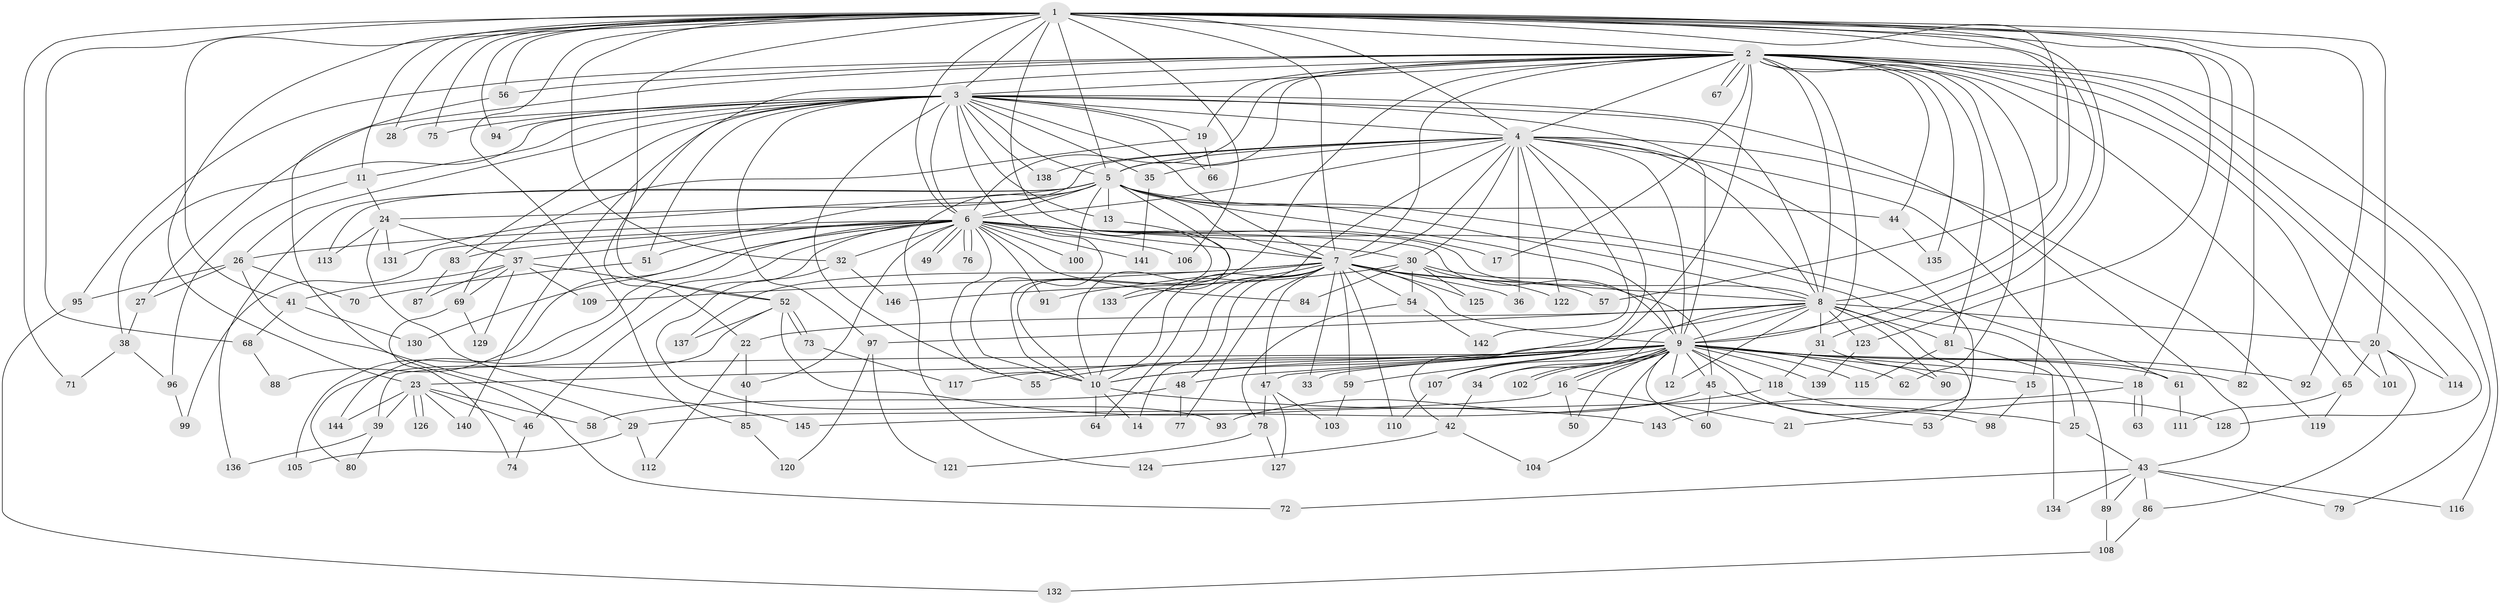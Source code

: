 // coarse degree distribution, {24: 0.00980392156862745, 25: 0.00980392156862745, 37: 0.00980392156862745, 17: 0.00980392156862745, 28: 0.00980392156862745, 22: 0.00980392156862745, 16: 0.00980392156862745, 34: 0.00980392156862745, 4: 0.13725490196078433, 2: 0.5196078431372549, 3: 0.17647058823529413, 5: 0.029411764705882353, 7: 0.0196078431372549, 9: 0.00980392156862745, 6: 0.00980392156862745, 8: 0.00980392156862745, 1: 0.00980392156862745}
// Generated by graph-tools (version 1.1) at 2025/17/03/04/25 18:17:25]
// undirected, 146 vertices, 317 edges
graph export_dot {
graph [start="1"]
  node [color=gray90,style=filled];
  1;
  2;
  3;
  4;
  5;
  6;
  7;
  8;
  9;
  10;
  11;
  12;
  13;
  14;
  15;
  16;
  17;
  18;
  19;
  20;
  21;
  22;
  23;
  24;
  25;
  26;
  27;
  28;
  29;
  30;
  31;
  32;
  33;
  34;
  35;
  36;
  37;
  38;
  39;
  40;
  41;
  42;
  43;
  44;
  45;
  46;
  47;
  48;
  49;
  50;
  51;
  52;
  53;
  54;
  55;
  56;
  57;
  58;
  59;
  60;
  61;
  62;
  63;
  64;
  65;
  66;
  67;
  68;
  69;
  70;
  71;
  72;
  73;
  74;
  75;
  76;
  77;
  78;
  79;
  80;
  81;
  82;
  83;
  84;
  85;
  86;
  87;
  88;
  89;
  90;
  91;
  92;
  93;
  94;
  95;
  96;
  97;
  98;
  99;
  100;
  101;
  102;
  103;
  104;
  105;
  106;
  107;
  108;
  109;
  110;
  111;
  112;
  113;
  114;
  115;
  116;
  117;
  118;
  119;
  120;
  121;
  122;
  123;
  124;
  125;
  126;
  127;
  128;
  129;
  130;
  131;
  132;
  133;
  134;
  135;
  136;
  137;
  138;
  139;
  140;
  141;
  142;
  143;
  144;
  145;
  146;
  1 -- 2;
  1 -- 3;
  1 -- 4;
  1 -- 5;
  1 -- 6;
  1 -- 7;
  1 -- 8;
  1 -- 9;
  1 -- 10;
  1 -- 11;
  1 -- 18;
  1 -- 20;
  1 -- 23;
  1 -- 28;
  1 -- 31;
  1 -- 32;
  1 -- 41;
  1 -- 52;
  1 -- 56;
  1 -- 57;
  1 -- 68;
  1 -- 71;
  1 -- 75;
  1 -- 82;
  1 -- 85;
  1 -- 92;
  1 -- 94;
  1 -- 106;
  1 -- 123;
  2 -- 3;
  2 -- 4;
  2 -- 5;
  2 -- 6;
  2 -- 7;
  2 -- 8;
  2 -- 9;
  2 -- 10;
  2 -- 15;
  2 -- 17;
  2 -- 19;
  2 -- 27;
  2 -- 44;
  2 -- 56;
  2 -- 62;
  2 -- 65;
  2 -- 67;
  2 -- 67;
  2 -- 79;
  2 -- 81;
  2 -- 95;
  2 -- 101;
  2 -- 107;
  2 -- 114;
  2 -- 116;
  2 -- 128;
  2 -- 135;
  2 -- 140;
  3 -- 4;
  3 -- 5;
  3 -- 6;
  3 -- 7;
  3 -- 8;
  3 -- 9;
  3 -- 10;
  3 -- 11;
  3 -- 13;
  3 -- 19;
  3 -- 22;
  3 -- 26;
  3 -- 28;
  3 -- 35;
  3 -- 38;
  3 -- 43;
  3 -- 51;
  3 -- 55;
  3 -- 66;
  3 -- 75;
  3 -- 83;
  3 -- 94;
  3 -- 97;
  3 -- 138;
  4 -- 5;
  4 -- 6;
  4 -- 7;
  4 -- 8;
  4 -- 9;
  4 -- 10;
  4 -- 21;
  4 -- 30;
  4 -- 35;
  4 -- 36;
  4 -- 42;
  4 -- 89;
  4 -- 119;
  4 -- 122;
  4 -- 131;
  4 -- 138;
  4 -- 142;
  5 -- 6;
  5 -- 7;
  5 -- 8;
  5 -- 9;
  5 -- 10;
  5 -- 13;
  5 -- 24;
  5 -- 37;
  5 -- 44;
  5 -- 61;
  5 -- 100;
  5 -- 113;
  5 -- 124;
  5 -- 136;
  6 -- 7;
  6 -- 8;
  6 -- 9;
  6 -- 10;
  6 -- 17;
  6 -- 25;
  6 -- 26;
  6 -- 30;
  6 -- 32;
  6 -- 40;
  6 -- 46;
  6 -- 49;
  6 -- 49;
  6 -- 51;
  6 -- 76;
  6 -- 76;
  6 -- 83;
  6 -- 84;
  6 -- 88;
  6 -- 91;
  6 -- 99;
  6 -- 100;
  6 -- 105;
  6 -- 106;
  6 -- 130;
  6 -- 141;
  6 -- 144;
  7 -- 8;
  7 -- 9;
  7 -- 10;
  7 -- 14;
  7 -- 33;
  7 -- 36;
  7 -- 47;
  7 -- 48;
  7 -- 54;
  7 -- 59;
  7 -- 64;
  7 -- 77;
  7 -- 91;
  7 -- 109;
  7 -- 110;
  7 -- 122;
  7 -- 125;
  7 -- 133;
  7 -- 137;
  8 -- 9;
  8 -- 10;
  8 -- 12;
  8 -- 20;
  8 -- 22;
  8 -- 31;
  8 -- 34;
  8 -- 53;
  8 -- 81;
  8 -- 90;
  8 -- 97;
  8 -- 123;
  9 -- 10;
  9 -- 12;
  9 -- 15;
  9 -- 16;
  9 -- 16;
  9 -- 18;
  9 -- 23;
  9 -- 33;
  9 -- 34;
  9 -- 39;
  9 -- 45;
  9 -- 47;
  9 -- 48;
  9 -- 50;
  9 -- 55;
  9 -- 59;
  9 -- 60;
  9 -- 61;
  9 -- 62;
  9 -- 82;
  9 -- 92;
  9 -- 98;
  9 -- 102;
  9 -- 102;
  9 -- 104;
  9 -- 107;
  9 -- 115;
  9 -- 117;
  9 -- 118;
  9 -- 139;
  10 -- 14;
  10 -- 25;
  10 -- 64;
  11 -- 24;
  11 -- 96;
  13 -- 133;
  15 -- 98;
  16 -- 21;
  16 -- 29;
  16 -- 50;
  18 -- 63;
  18 -- 63;
  18 -- 143;
  19 -- 66;
  19 -- 69;
  20 -- 65;
  20 -- 86;
  20 -- 101;
  20 -- 114;
  22 -- 40;
  22 -- 112;
  23 -- 39;
  23 -- 46;
  23 -- 58;
  23 -- 126;
  23 -- 126;
  23 -- 140;
  23 -- 144;
  24 -- 37;
  24 -- 113;
  24 -- 131;
  24 -- 145;
  25 -- 43;
  26 -- 27;
  26 -- 29;
  26 -- 70;
  26 -- 95;
  27 -- 38;
  29 -- 105;
  29 -- 112;
  30 -- 45;
  30 -- 54;
  30 -- 57;
  30 -- 84;
  30 -- 125;
  30 -- 146;
  31 -- 90;
  31 -- 118;
  32 -- 93;
  32 -- 146;
  34 -- 42;
  35 -- 141;
  37 -- 41;
  37 -- 52;
  37 -- 69;
  37 -- 87;
  37 -- 109;
  37 -- 129;
  38 -- 71;
  38 -- 96;
  39 -- 80;
  39 -- 136;
  40 -- 85;
  41 -- 68;
  41 -- 130;
  42 -- 104;
  42 -- 124;
  43 -- 72;
  43 -- 79;
  43 -- 86;
  43 -- 89;
  43 -- 116;
  43 -- 134;
  44 -- 135;
  45 -- 53;
  45 -- 60;
  45 -- 93;
  46 -- 74;
  47 -- 78;
  47 -- 103;
  47 -- 127;
  48 -- 58;
  48 -- 77;
  51 -- 70;
  52 -- 73;
  52 -- 73;
  52 -- 80;
  52 -- 137;
  52 -- 143;
  54 -- 78;
  54 -- 142;
  56 -- 72;
  59 -- 103;
  61 -- 111;
  65 -- 111;
  65 -- 119;
  68 -- 88;
  69 -- 74;
  69 -- 129;
  73 -- 117;
  78 -- 121;
  78 -- 127;
  81 -- 115;
  81 -- 134;
  83 -- 87;
  85 -- 120;
  86 -- 108;
  89 -- 108;
  95 -- 132;
  96 -- 99;
  97 -- 120;
  97 -- 121;
  107 -- 110;
  108 -- 132;
  118 -- 128;
  118 -- 145;
  123 -- 139;
}
